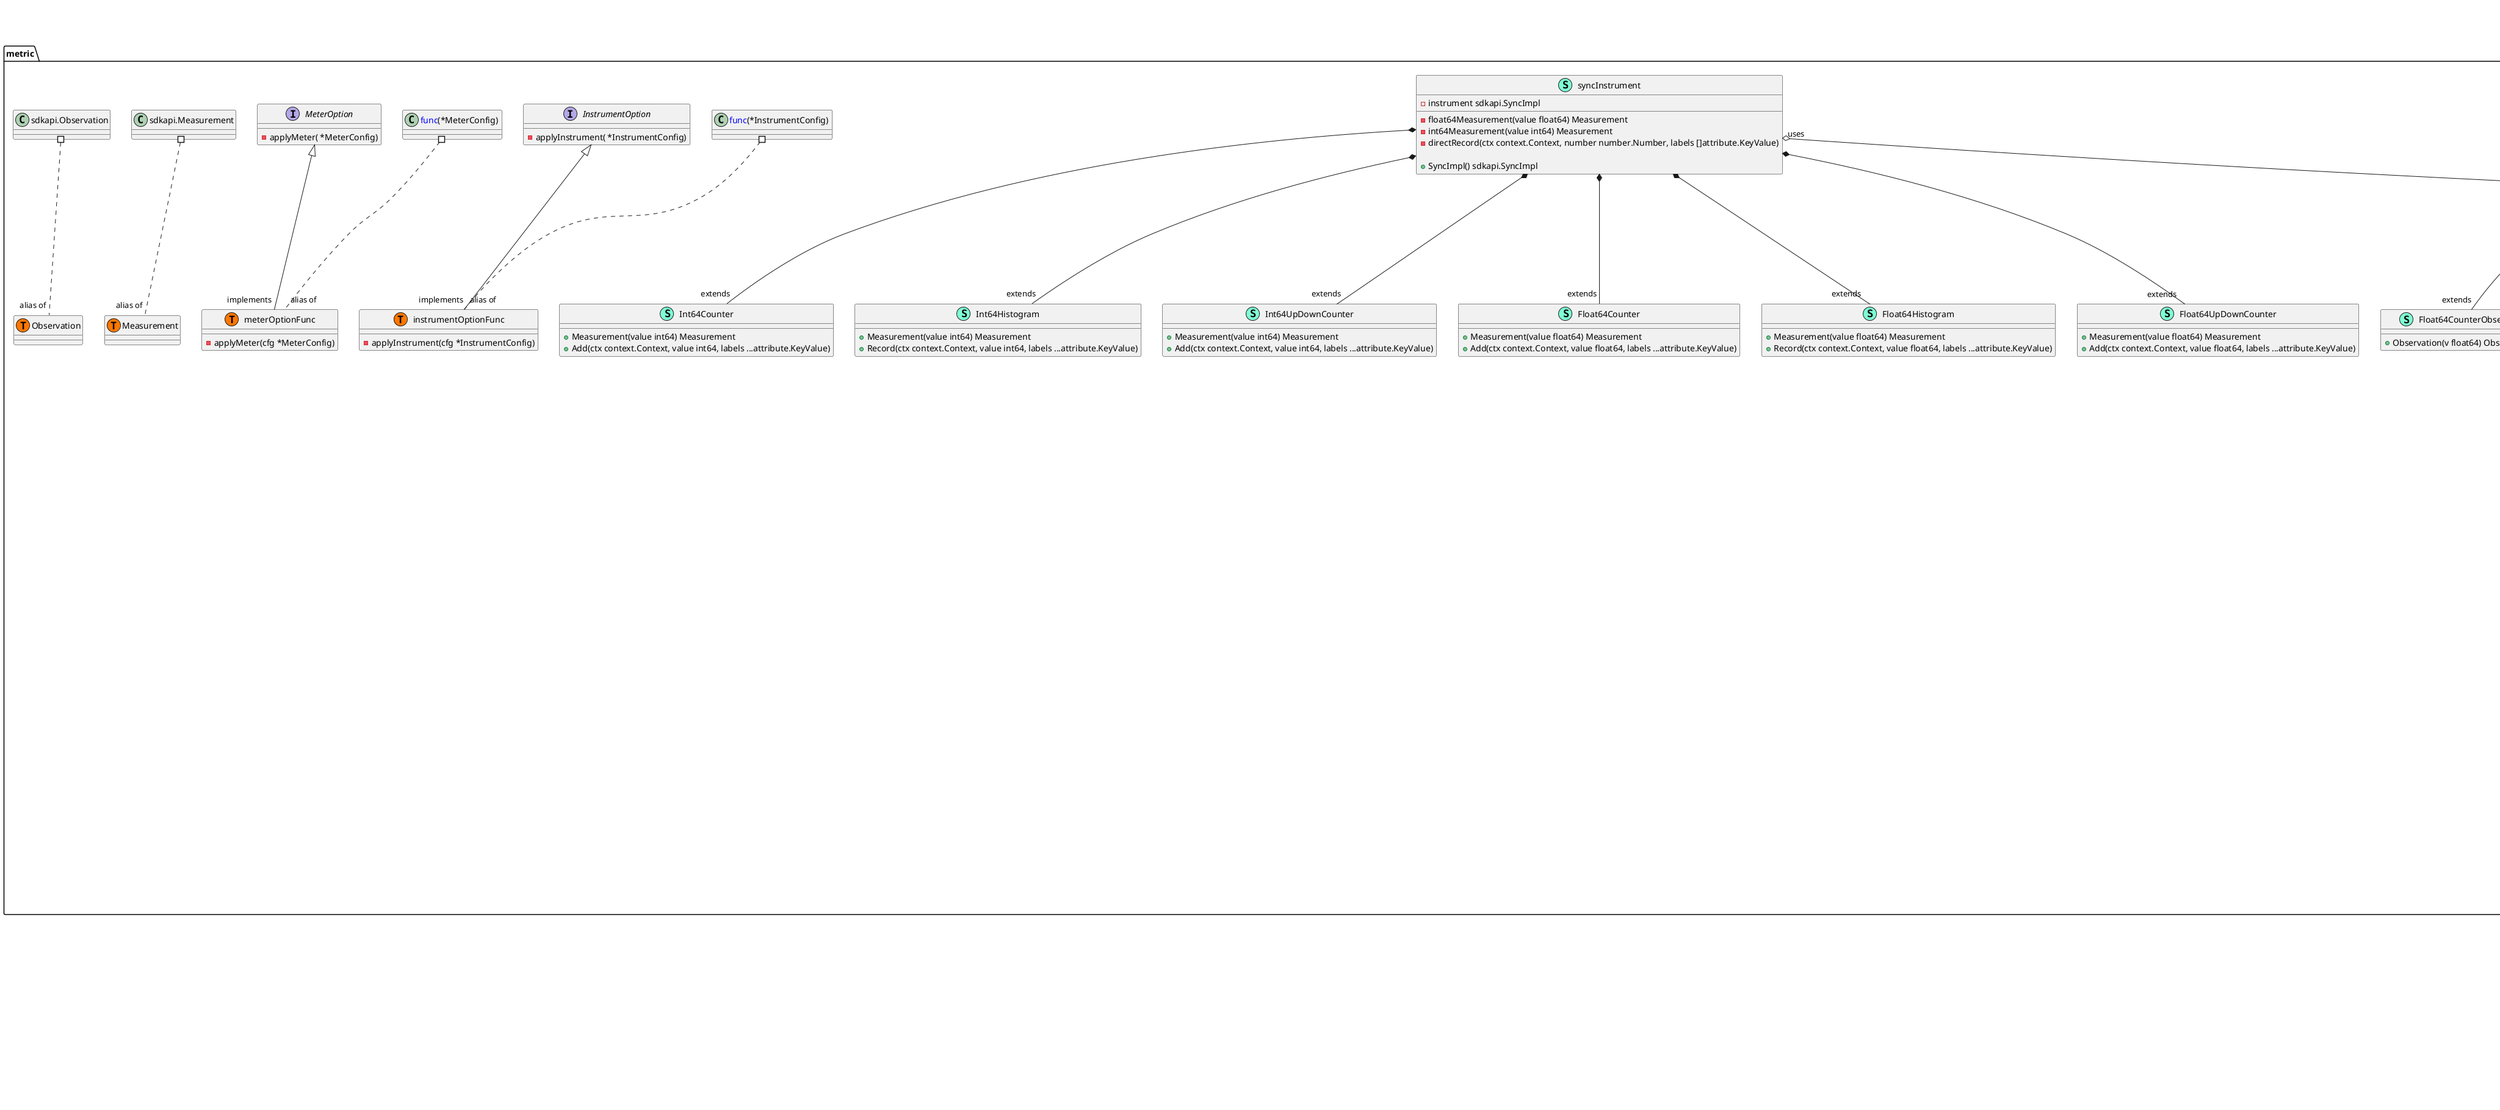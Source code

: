 @startuml
title opentelemetry metric design
namespace metric {
    class BatchObserver << (S,Aquamarine) >> {
        - meter Meter
        - runner sdkapi.AsyncBatchRunner

        + NewInt64GaugeObserver(name string, opts ...InstrumentOption) (Int64GaugeObserver, error)
        + NewFloat64GaugeObserver(name string, opts ...InstrumentOption) (Float64GaugeObserver, error)
        + NewInt64CounterObserver(name string, opts ...InstrumentOption) (Int64CounterObserver, error)
        + NewFloat64CounterObserver(name string, opts ...InstrumentOption) (Float64CounterObserver, error)
        + NewInt64UpDownCounterObserver(name string, opts ...InstrumentOption) (Int64UpDownCounterObserver, error)
        + NewFloat64UpDownCounterObserver(name string, opts ...InstrumentOption) (Float64UpDownCounterObserver, error)

    }
    class BatchObserverFunc << (S,Aquamarine) >> {
        + AnyRunner() 
        + Run(ctx context.Context, function <font color=blue>func</font>([]attribute.KeyValue, ...Observation) ) 

    }
    class BatchObserverMust << (S,Aquamarine) >> {
        - batch BatchObserver

        + NewInt64GaugeObserver(name string, oos ...InstrumentOption) Int64GaugeObserver
        + NewFloat64GaugeObserver(name string, oos ...InstrumentOption) Float64GaugeObserver
        + NewInt64CounterObserver(name string, oos ...InstrumentOption) Int64CounterObserver
        + NewFloat64CounterObserver(name string, oos ...InstrumentOption) Float64CounterObserver
        + NewInt64UpDownCounterObserver(name string, oos ...InstrumentOption) Int64UpDownCounterObserver
        + NewFloat64UpDownCounterObserver(name string, oos ...InstrumentOption) Float64UpDownCounterObserver

    }
    class BatchObserverResult << (S,Aquamarine) >> {
        - function <font color=blue>func</font>([]attribute.KeyValue, ...Observation) 

        + Observe(labels []attribute.KeyValue, obs ...Observation) 

    }
    class Float64Counter << (S,Aquamarine) >> {
        + Measurement(value float64) Measurement
        + Add(ctx context.Context, value float64, labels ...attribute.KeyValue) 

    }
    class Float64CounterObserver << (S,Aquamarine) >> {
        + Observation(v float64) Observation

    }
    class Float64GaugeObserver << (S,Aquamarine) >> {
        + Observation(v float64) Observation

    }
    class Float64Histogram << (S,Aquamarine) >> {
        + Measurement(value float64) Measurement
        + Record(ctx context.Context, value float64, labels ...attribute.KeyValue) 

    }
    class Float64ObserverFunc << (S,Aquamarine) >> {
        + AnyRunner() 
        + Run(ctx context.Context, impl sdkapi.AsyncImpl, function <font color=blue>func</font>([]attribute.KeyValue, ...Observation) ) 

    }
    class Float64ObserverResult << (S,Aquamarine) >> {
        - instrument sdkapi.AsyncImpl
        - function <font color=blue>func</font>([]attribute.KeyValue, ...Observation) 

        + Observe(value float64, labels ...attribute.KeyValue) 

    }
    class Float64UpDownCounter << (S,Aquamarine) >> {
        + Measurement(value float64) Measurement
        + Add(ctx context.Context, value float64, labels ...attribute.KeyValue) 

    }
    class Float64UpDownCounterObserver << (S,Aquamarine) >> {
        + Observation(v float64) Observation

    }
    class InstrumentConfig << (S,Aquamarine) >> {
        - description string
        - unit unit.Unit

        + Description() string
        + Unit() unit.Unit

    }
    interface InstrumentOption  {
        - applyInstrument( *InstrumentConfig) 

    }
    class Int64Counter << (S,Aquamarine) >> {
        + Measurement(value int64) Measurement
        + Add(ctx context.Context, value int64, labels ...attribute.KeyValue) 

    }
    class Int64CounterObserver << (S,Aquamarine) >> {
        + Observation(v int64) Observation

    }
    class Int64GaugeObserver << (S,Aquamarine) >> {
        + Observation(v int64) Observation

    }
    class Int64Histogram << (S,Aquamarine) >> {
        + Measurement(value int64) Measurement
        + Record(ctx context.Context, value int64, labels ...attribute.KeyValue) 

    }
    class Int64ObserverFunc << (S,Aquamarine) >> {
        + AnyRunner() 
        + Run(ctx context.Context, impl sdkapi.AsyncImpl, function <font color=blue>func</font>([]attribute.KeyValue, ...Observation) ) 

    }
    class Int64ObserverResult << (S,Aquamarine) >> {
        - instrument sdkapi.AsyncImpl
        - function <font color=blue>func</font>([]attribute.KeyValue, ...Observation) 

        + Observe(value int64, labels ...attribute.KeyValue) 

    }
    class Int64UpDownCounter << (S,Aquamarine) >> {
        + Measurement(value int64) Measurement
        + Add(ctx context.Context, value int64, labels ...attribute.KeyValue) 

    }
    class Int64UpDownCounterObserver << (S,Aquamarine) >> {
        + Observation(v int64) Observation

    }
    class Meter << (S,Aquamarine) >> {
        - impl sdkapi.MeterImpl

        - newAsync(name string, mkind sdkapi.InstrumentKind, nkind number.Kind, opts []InstrumentOption, runner sdkapi.AsyncRunner) (sdkapi.AsyncImpl, error)
        - newSync(name string, metricKind sdkapi.InstrumentKind, numberKind number.Kind, opts []InstrumentOption) (sdkapi.SyncImpl, error)

        + RecordBatch(ctx context.Context, ls []attribute.KeyValue, ms ...Measurement) 
        + NewBatchObserver(callback BatchObserverFunc) BatchObserver
        + NewInt64Counter(name string, options ...InstrumentOption) (Int64Counter, error)
        + NewFloat64Counter(name string, options ...InstrumentOption) (Float64Counter, error)
        + NewInt64UpDownCounter(name string, options ...InstrumentOption) (Int64UpDownCounter, error)
        + NewFloat64UpDownCounter(name string, options ...InstrumentOption) (Float64UpDownCounter, error)
        + NewInt64Histogram(name string, opts ...InstrumentOption) (Int64Histogram, error)
        + NewFloat64Histogram(name string, opts ...InstrumentOption) (Float64Histogram, error)
        + NewInt64GaugeObserver(name string, callback Int64ObserverFunc, opts ...InstrumentOption) (Int64GaugeObserver, error)
        + NewFloat64GaugeObserver(name string, callback Float64ObserverFunc, opts ...InstrumentOption) (Float64GaugeObserver, error)
        + NewInt64CounterObserver(name string, callback Int64ObserverFunc, opts ...InstrumentOption) (Int64CounterObserver, error)
        + NewFloat64CounterObserver(name string, callback Float64ObserverFunc, opts ...InstrumentOption) (Float64CounterObserver, error)
        + NewInt64UpDownCounterObserver(name string, callback Int64ObserverFunc, opts ...InstrumentOption) (Int64UpDownCounterObserver, error)
        + NewFloat64UpDownCounterObserver(name string, callback Float64ObserverFunc, opts ...InstrumentOption) (Float64UpDownCounterObserver, error)
        + MeterImpl() sdkapi.MeterImpl

    }
    class MeterConfig << (S,Aquamarine) >> {
        - instrumentationVersion string
        - schemaURL string

        + InstrumentationVersion() string
        + SchemaURL() string

    }
    class MeterMust << (S,Aquamarine) >> {
        - meter Meter

        + NewInt64Counter(name string, cos ...InstrumentOption) Int64Counter
        + NewFloat64Counter(name string, cos ...InstrumentOption) Float64Counter
        + NewInt64UpDownCounter(name string, cos ...InstrumentOption) Int64UpDownCounter
        + NewFloat64UpDownCounter(name string, cos ...InstrumentOption) Float64UpDownCounter
        + NewInt64Histogram(name string, mos ...InstrumentOption) Int64Histogram
        + NewFloat64Histogram(name string, mos ...InstrumentOption) Float64Histogram
        + NewInt64GaugeObserver(name string, callback Int64ObserverFunc, oos ...InstrumentOption) Int64GaugeObserver
        + NewFloat64GaugeObserver(name string, callback Float64ObserverFunc, oos ...InstrumentOption) Float64GaugeObserver
        + NewInt64CounterObserver(name string, callback Int64ObserverFunc, oos ...InstrumentOption) Int64CounterObserver
        + NewFloat64CounterObserver(name string, callback Float64ObserverFunc, oos ...InstrumentOption) Float64CounterObserver
        + NewInt64UpDownCounterObserver(name string, callback Int64ObserverFunc, oos ...InstrumentOption) Int64UpDownCounterObserver
        + NewFloat64UpDownCounterObserver(name string, callback Float64ObserverFunc, oos ...InstrumentOption) Float64UpDownCounterObserver
        + NewBatchObserver(callback BatchObserverFunc) BatchObserverMust

    }
    interface MeterOption  {
        - applyMeter( *MeterConfig) 

    }
    interface MeterProvider  {
        + Meter(instrumentationName string, opts ...MeterOption) Meter

    }
    class asyncInstrument << (S,Aquamarine) >> {
        - instrument sdkapi.AsyncImpl

        + AsyncImpl() sdkapi.AsyncImpl

    }
    class instrumentOptionFunc << (S,Aquamarine) >> {
        - applyInstrument(cfg *InstrumentConfig) 

    }
    class meterOptionFunc << (S,Aquamarine) >> {
        - applyMeter(cfg *MeterConfig) 

    }
    class metric.BatchObserverFunc << (T, #FF7700) >>  {
    }
    class metric.Float64ObserverFunc << (T, #FF7700) >>  {
    }
    class metric.Int64ObserverFunc << (T, #FF7700) >>  {
    }
    class metric.Measurement << (T, #FF7700) >>  {
    }
    class metric.Observation << (T, #FF7700) >>  {
    }
    class metric.instrumentOptionFunc << (T, #FF7700) >>  {
    }
    class metric.meterOptionFunc << (T, #FF7700) >>  {
    }
    class noopMeterProvider << (S,Aquamarine) >> {
        + Meter(instrumentationName string, opts ...MeterOption) Meter

    }
    class syncInstrument << (S,Aquamarine) >> {
        - instrument sdkapi.SyncImpl

        - float64Measurement(value float64) Measurement
        - int64Measurement(value int64) Measurement
        - directRecord(ctx context.Context, number number.Number, labels []attribute.KeyValue) 

        + SyncImpl() sdkapi.SyncImpl

    }
    class "<font color=blue>func</font>(context.Context, BatchObserverResult) " as fontcolorbluefuncfontcontextContextBatchObserverResult {
        'This class was created so that we can correctly have an alias pointing to this name. Since it contains dots that can break namespaces
    }
    class "<font color=blue>func</font>(context.Context, Float64ObserverResult) " as fontcolorbluefuncfontcontextContextFloat64ObserverResult {
        'This class was created so that we can correctly have an alias pointing to this name. Since it contains dots that can break namespaces
    }
    class "<font color=blue>func</font>(context.Context, Int64ObserverResult) " as fontcolorbluefuncfontcontextContextInt64ObserverResult {
        'This class was created so that we can correctly have an alias pointing to this name. Since it contains dots that can break namespaces
    }
    class "sdkapi.Measurement" as sdkapiMeasurement {
        'This class was created so that we can correctly have an alias pointing to this name. Since it contains dots that can break namespaces
    }
    class "sdkapi.Observation" as sdkapiObservation {
        'This class was created so that we can correctly have an alias pointing to this name. Since it contains dots that can break namespaces
    }
}
"metric.syncInstrument" *-- "extends""metric.Float64Counter"
"metric.asyncInstrument" *-- "extends""metric.Float64CounterObserver"
"metric.asyncInstrument" *-- "extends""metric.Float64GaugeObserver"
"metric.syncInstrument" *-- "extends""metric.Float64Histogram"
"metric.syncInstrument" *-- "extends""metric.Float64UpDownCounter"
"metric.asyncInstrument" *-- "extends""metric.Float64UpDownCounterObserver"
"metric.syncInstrument" *-- "extends""metric.Int64Counter"
"metric.asyncInstrument" *-- "extends""metric.Int64CounterObserver"
"metric.asyncInstrument" *-- "extends""metric.Int64GaugeObserver"
"metric.syncInstrument" *-- "extends""metric.Int64Histogram"
"metric.syncInstrument" *-- "extends""metric.Int64UpDownCounter"
"metric.asyncInstrument" *-- "extends""metric.Int64UpDownCounterObserver"

"sdkapi.AsyncBatchRunner" <|-- "implements""metric.BatchObserverFunc"
"sdkapi.AsyncRunner" <|-- "implements""metric.BatchObserverFunc"
"sdkapi.AsyncRunner" <|-- "implements""metric.Float64ObserverFunc"
"sdkapi.AsyncSingleRunner" <|-- "implements""metric.Float64ObserverFunc"
"sdkapi.AsyncRunner" <|-- "implements""metric.Int64ObserverFunc"
"sdkapi.AsyncSingleRunner" <|-- "implements""metric.Int64ObserverFunc"
"metric.InstrumentOption" <|-- "implements""metric.instrumentOptionFunc"
"metric.MeterOption" <|-- "implements""metric.meterOptionFunc"
"metric.MeterProvider" <|-- "implements""metric.noopMeterProvider"

"metric.BatchObserver""uses" o-- "metric.Meter"
"metric.BatchObserver""uses" o-- "sdkapi.AsyncBatchRunner"
"metric.BatchObserverMust""uses" o-- "metric.BatchObserver"
"metric.Float64ObserverResult""uses" o-- "sdkapi.AsyncImpl"
"metric.InstrumentConfig""uses" o-- "unit.Unit"
"metric.Int64ObserverResult""uses" o-- "sdkapi.AsyncImpl"
"metric.Meter""uses" o-- "sdkapi.MeterImpl"
"metric.MeterMust""uses" o-- "metric.Meter"
"metric.asyncInstrument""uses" o-- "sdkapi.AsyncImpl"
"metric.syncInstrument""uses" o-- "sdkapi.SyncImpl"

namespace metrictest {
    class Async << (S,Aquamarine) >> {
        + Implementation() <font color=blue>interface</font>{}

    }
    class Handle << (S,Aquamarine) >> {
        + Instrument *Sync
        + Labels []attribute.KeyValue

        + RecordOne(ctx context.Context, number number.Number) 
        + Unbind() 

    }
    class Instrument << (S,Aquamarine) >> {
        + Descriptor() sdkapi.Descriptor

    }
    class Measured << (S,Aquamarine) >> {
        + Name string
        + Labels <font color=blue>map</font>[attribute.Key]attribute.Value
        + Number number.Number
        + Library Library

    }
    class MeterImpl << (S,Aquamarine) >> {
        - doRecordSingle(ctx context.Context, labels []attribute.KeyValue, instrument sdkapi.InstrumentImpl, number number.Number) 
        - collect(ctx context.Context, labels []attribute.KeyValue, measurements []Measurement) 

        + NewSyncInstrument(descriptor sdkapi.Descriptor) (sdkapi.SyncImpl, error)
        + NewAsyncInstrument(descriptor sdkapi.Descriptor, runner sdkapi.AsyncRunner) (sdkapi.AsyncImpl, error)
        + RecordBatch(ctx context.Context, labels []attribute.KeyValue, measurements ...sdkapi.Measurement) 
        + CollectAsync(labels []attribute.KeyValue, obs ...sdkapi.Observation) 

    }
    class MeterProvider << (S,Aquamarine) >> {
        - registerAsyncInstrument(a *Async, m *MeterImpl, runner sdkapi.AsyncRunner) 
        - addMeasurement(b Batch) 
        - copyImpls() []*MeterImpl

        + Meter(name string, opts ...metric.MeterOption) metric.Meter
        + RunAsyncInstruments() 

    }
    class Sync << (S,Aquamarine) >> {
        + Implementation() <font color=blue>interface</font>{}
        + RecordOne(ctx context.Context, number number.Number, labels []attribute.KeyValue) 

    }
}

"sdkapi.MeterImpl" <|-- "implements""metrictest.MeterImpl"
"metric.MeterProvider" <|-- "implements""metrictest.MeterProvider"
"sdkapi.SyncImpl" <|-- "implements""metrictest.Sync"

"metrictest.Handle""uses" o-- "attribute.KeyValue"
"metrictest.Handle""uses" o-- "metrictest.Sync"
"metrictest.Measured""uses" o-- "attribute.Key"
"metrictest.Measured""uses" o-- "attribute.Value"
"metrictest.Measured""uses" o-- "metrictest.Library"
"metrictest.Measured""uses" o-- "number.Number"

namespace number {
    class Kind << (S,Aquamarine) >> {
        + String() string
        + Zero() Number
        + Minimum() Number
        + Maximum() Number

    }
    class Number << (S,Aquamarine) >> {
        - compareWithZero(kind Kind) int

        + AsNumber() Number
        + AsRaw() uint64
        + AsInt64() int64
        + AsFloat64() float64
        + AsNumberAtomic() Number
        + AsRawAtomic() uint64
        + AsInt64Atomic() int64
        + AsFloat64Atomic() float64
        + AsRawPtr() *uint64
        + AsInt64Ptr() *int64
        + AsFloat64Ptr() *float64
        + CoerceToInt64(kind Kind) int64
        + CoerceToFloat64(kind Kind) float64
        + SetNumber(nn Number) 
        + SetRaw(r uint64) 
        + SetInt64(i int64) 
        + SetFloat64(f float64) 
        + SetNumberAtomic(nn Number) 
        + SetRawAtomic(r uint64) 
        + SetInt64Atomic(i int64) 
        + SetFloat64Atomic(f float64) 
        + SwapNumber(nn Number) Number
        + SwapRaw(r uint64) uint64
        + SwapInt64(i int64) int64
        + SwapFloat64(f float64) float64
        + SwapNumberAtomic(nn Number) Number
        + SwapRawAtomic(r uint64) uint64
        + SwapInt64Atomic(i int64) int64
        + SwapFloat64Atomic(f float64) float64
        + AddNumber(kind Kind, nn Number) 
        + AddRaw(kind Kind, r uint64) 
        + AddInt64(i int64) 
        + AddFloat64(f float64) 
        + AddNumberAtomic(kind Kind, nn Number) 
        + AddRawAtomic(kind Kind, r uint64) 
        + AddInt64Atomic(i int64) 
        + AddFloat64Atomic(f float64) 
        + CompareAndSwapNumber(on Number, nn Number) bool
        + CompareAndSwapRaw(or uint64, nr uint64) bool
        + CompareAndSwapInt64(oi int64, ni int64) bool
        + CompareAndSwapFloat64(of float64, nf float64) bool
        + CompareNumber(kind Kind, nn Number) int
        + CompareRaw(kind Kind, r uint64) int
        + CompareInt64(i int64) int
        + CompareFloat64(f float64) int
        + IsPositive(kind Kind) bool
        + IsNegative(kind Kind) bool
        + IsZero(kind Kind) bool
        + Emit(kind Kind) string
        + AsInterface(kind Kind) <font color=blue>interface</font>{}

    }
    class number.Kind << (T, #FF7700) >>  {
    }
    class number.Number << (T, #FF7700) >>  {
    }
}



namespace sdkapi {
    interface AsyncBatchRunner  {
        + Run(ctx context.Context, capture <font color=blue>func</font>([]attribute.KeyValue, ...Observation) ) 

    }
    interface AsyncImpl  {
    }
    interface AsyncRunner  {
        + AnyRunner() 

    }
    interface AsyncSingleRunner  {
        + Run(ctx context.Context, single AsyncImpl, capture <font color=blue>func</font>([]attribute.KeyValue, ...Observation) ) 

    }
    class Descriptor << (S,Aquamarine) >> {
        - name string
        - instrumentKind InstrumentKind
        - numberKind number.Kind
        - description string
        - unit unit.Unit

        + Name() string
        + InstrumentKind() InstrumentKind
        + Description() string
        + Unit() unit.Unit
        + NumberKind() number.Kind

    }
    interface InstrumentImpl  {
        + Implementation() <font color=blue>interface</font>{}
        + Descriptor() Descriptor

    }
    class InstrumentKind << (S,Aquamarine) >> {
        + Synchronous() bool
        + Asynchronous() bool
        + Adding() bool
        + Grouping() bool
        + Monotonic() bool
        + PrecomputedSum() bool
        + String() string

    }
    class Measurement << (S,Aquamarine) >> {
        - number number.Number
        - instrument SyncImpl

        + SyncImpl() SyncImpl
        + Number() number.Number

    }
    interface MeterImpl  {
        + RecordBatch(ctx context.Context, labels []attribute.KeyValue, measurement ...Measurement) 
        + NewSyncInstrument(descriptor Descriptor) (SyncImpl, error)
        + NewAsyncInstrument(descriptor Descriptor, runner AsyncRunner) (AsyncImpl, error)

    }
    class Observation << (S,Aquamarine) >> {
        - number number.Number
        - instrument AsyncImpl

        + AsyncImpl() AsyncImpl
        + Number() number.Number

    }
    interface SyncImpl  {
        + RecordOne(ctx context.Context, number number.Number, labels []attribute.KeyValue) 

    }
    class noopAsyncInstrument << (S,Aquamarine) >> {
    }
    class noopInstrument << (S,Aquamarine) >> {
        + Implementation() <font color=blue>interface</font>{}
        + Descriptor() Descriptor

    }
    class noopSyncInstrument << (S,Aquamarine) >> {
        + RecordOne( context.Context,  number.Number,  []attribute.KeyValue) 

    }
    class sdkapi.InstrumentKind << (T, #FF7700) >>  {
    }
}
"sdkapi.AsyncRunner" *-- "extends""sdkapi.AsyncBatchRunner"
"sdkapi.InstrumentImpl" *-- "extends""sdkapi.AsyncImpl"
"sdkapi.AsyncRunner" *-- "extends""sdkapi.AsyncSingleRunner"
"sdkapi.InstrumentImpl" *-- "extends""sdkapi.SyncImpl"
"sdkapi.noopInstrument" *-- "extends""sdkapi.noopAsyncInstrument"
"sdkapi.noopInstrument" *-- "extends""sdkapi.noopSyncInstrument"

"sdkapi.InstrumentImpl" <|-- "implements""sdkapi.noopInstrument"
"sdkapi.SyncImpl" <|-- "implements""sdkapi.noopSyncInstrument"

"sdkapi.Descriptor""uses" o-- "number.Kind"
"sdkapi.Descriptor""uses" o-- "sdkapi.InstrumentKind"
"sdkapi.Descriptor""uses" o-- "unit.Unit"
"sdkapi.Measurement""uses" o-- "number.Number"
"sdkapi.Measurement""uses" o-- "sdkapi.SyncImpl"
"sdkapi.Observation""uses" o-- "number.Number"
"sdkapi.Observation""uses" o-- "sdkapi.AsyncImpl"

namespace unit {
    class unit.Unit << (T, #FF7700) >>  {
    }
}



"__builtin__.int8" #.. "alias of""number.Kind"
"__builtin__.int8" #.. "alias of""sdkapi.InstrumentKind"
"__builtin__.string" #.. "alias of""unit.Unit"
"__builtin__.uint64" #.. "alias of""number.Number"
"metric.<font color=blue>func</font>(*InstrumentConfig) " #.. "alias of""metric.instrumentOptionFunc"
"metric.<font color=blue>func</font>(*MeterConfig) " #.. "alias of""metric.meterOptionFunc"
"metric.fontcolorbluefuncfontcontextContextBatchObserverResult" #.. "alias of""metric.BatchObserverFunc"
"metric.fontcolorbluefuncfontcontextContextFloat64ObserverResult" #.. "alias of""metric.Float64ObserverFunc"
"metric.fontcolorbluefuncfontcontextContextInt64ObserverResult" #.. "alias of""metric.Int64ObserverFunc"
"metric.sdkapiMeasurement" #.. "alias of""metric.Measurement"
"metric.sdkapiObservation" #.. "alias of""metric.Observation"
@enduml

